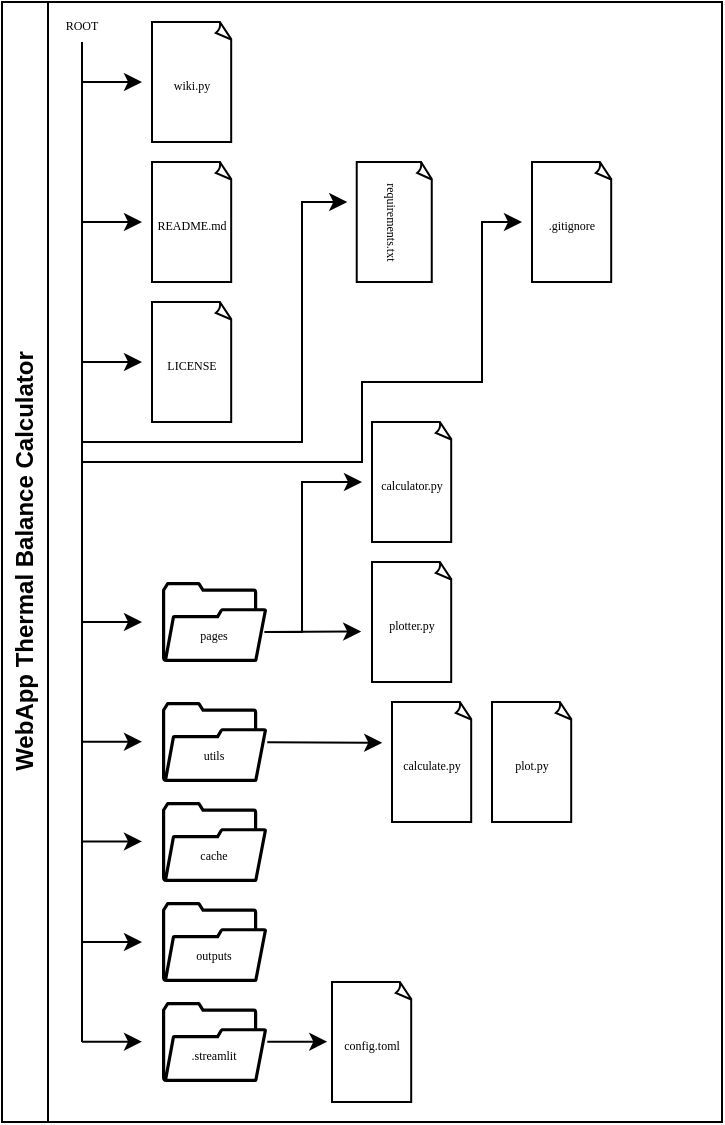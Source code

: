 <mxfile version="24.4.13" type="device">
  <diagram name="Página-1" id="Qb642ozDmnON7rJvFrYf">
    <mxGraphModel dx="1195" dy="703" grid="1" gridSize="10" guides="1" tooltips="1" connect="1" arrows="1" fold="1" page="1" pageScale="1" pageWidth="827" pageHeight="1169" math="0" shadow="0">
      <root>
        <mxCell id="0" />
        <mxCell id="1" parent="0" />
        <mxCell id="xxuuu4TymQ9kky1sApBv-1" value="WebApp Thermal Balance Calculator" style="swimlane;horizontal=0;whiteSpace=wrap;html=1;" parent="1" vertex="1">
          <mxGeometry width="360" height="560" as="geometry" />
        </mxCell>
        <mxCell id="xxuuu4TymQ9kky1sApBv-12" value="" style="endArrow=none;html=1;rounded=0;shadow=0;comic=0;strokeColor=default;align=center;verticalAlign=middle;fontFamily=Helvetica;fontSize=11;fontColor=default;labelBackgroundColor=default;flowAnimation=0;" parent="xxuuu4TymQ9kky1sApBv-1" edge="1">
          <mxGeometry width="50" height="50" relative="1" as="geometry">
            <mxPoint x="40" y="520" as="sourcePoint" />
            <mxPoint x="40" y="20" as="targetPoint" />
          </mxGeometry>
        </mxCell>
        <mxCell id="xxuuu4TymQ9kky1sApBv-4" value="" style="group" parent="xxuuu4TymQ9kky1sApBv-1" vertex="1" connectable="0">
          <mxGeometry x="70" y="80" width="50" height="60" as="geometry" />
        </mxCell>
        <mxCell id="xxuuu4TymQ9kky1sApBv-2" value="" style="whiteSpace=wrap;html=1;shape=mxgraph.basic.document" parent="xxuuu4TymQ9kky1sApBv-4" vertex="1">
          <mxGeometry x="5" width="40" height="60" as="geometry" />
        </mxCell>
        <mxCell id="xxuuu4TymQ9kky1sApBv-3" value="&lt;font style=&quot;font-size: 6px;&quot; face=&quot;Verdana&quot;&gt;README.md&lt;/font&gt;" style="text;strokeColor=none;align=center;fillColor=none;html=1;verticalAlign=middle;whiteSpace=wrap;rounded=0;" parent="xxuuu4TymQ9kky1sApBv-4" vertex="1">
          <mxGeometry y="15" width="50" height="30" as="geometry" />
        </mxCell>
        <mxCell id="xxuuu4TymQ9kky1sApBv-5" value="" style="group" parent="xxuuu4TymQ9kky1sApBv-1" vertex="1" connectable="0">
          <mxGeometry x="70" y="150" width="50" height="60" as="geometry" />
        </mxCell>
        <mxCell id="xxuuu4TymQ9kky1sApBv-6" value="" style="whiteSpace=wrap;html=1;shape=mxgraph.basic.document" parent="xxuuu4TymQ9kky1sApBv-5" vertex="1">
          <mxGeometry x="5" width="40" height="60" as="geometry" />
        </mxCell>
        <mxCell id="xxuuu4TymQ9kky1sApBv-7" value="&lt;font style=&quot;font-size: 6px;&quot; face=&quot;Verdana&quot;&gt;LICENSE&lt;/font&gt;" style="text;strokeColor=none;align=center;fillColor=none;html=1;verticalAlign=middle;whiteSpace=wrap;rounded=0;" parent="xxuuu4TymQ9kky1sApBv-5" vertex="1">
          <mxGeometry y="15" width="50" height="30" as="geometry" />
        </mxCell>
        <mxCell id="xxuuu4TymQ9kky1sApBv-13" value="" style="endArrow=classic;html=1;rounded=0;shadow=0;comic=0;strokeColor=default;align=center;verticalAlign=middle;fontFamily=Helvetica;fontSize=11;fontColor=default;labelBackgroundColor=default;flowAnimation=0;entryX=0;entryY=0.5;entryDx=0;entryDy=0;" parent="xxuuu4TymQ9kky1sApBv-1" target="xxuuu4TymQ9kky1sApBv-3" edge="1">
          <mxGeometry width="50" height="50" relative="1" as="geometry">
            <mxPoint x="40" y="110" as="sourcePoint" />
            <mxPoint x="190" y="90" as="targetPoint" />
          </mxGeometry>
        </mxCell>
        <mxCell id="xxuuu4TymQ9kky1sApBv-14" value="" style="endArrow=classic;html=1;rounded=0;shadow=0;comic=0;strokeColor=default;align=center;verticalAlign=middle;fontFamily=Helvetica;fontSize=11;fontColor=default;labelBackgroundColor=default;flowAnimation=0;" parent="xxuuu4TymQ9kky1sApBv-1" target="xxuuu4TymQ9kky1sApBv-7" edge="1">
          <mxGeometry width="50" height="50" relative="1" as="geometry">
            <mxPoint x="40" y="180" as="sourcePoint" />
            <mxPoint x="210" y="140" as="targetPoint" />
          </mxGeometry>
        </mxCell>
        <mxCell id="xxuuu4TymQ9kky1sApBv-19" value="" style="group" parent="xxuuu4TymQ9kky1sApBv-1" vertex="1" connectable="0">
          <mxGeometry x="80" y="290" width="52.63" height="40" as="geometry" />
        </mxCell>
        <mxCell id="xxuuu4TymQ9kky1sApBv-17" value="" style="sketch=0;pointerEvents=1;shadow=0;dashed=0;html=1;strokeColor=none;fillColor=#000000;aspect=fixed;labelPosition=center;verticalLabelPosition=bottom;verticalAlign=top;align=center;outlineConnect=0;shape=mxgraph.vvd.folder;fontFamily=Helvetica;fontSize=11;fontColor=default;labelBackgroundColor=default;" parent="xxuuu4TymQ9kky1sApBv-19" vertex="1">
          <mxGeometry width="52.63" height="40" as="geometry" />
        </mxCell>
        <mxCell id="xxuuu4TymQ9kky1sApBv-18" value="&lt;font style=&quot;font-size: 6px;&quot; face=&quot;Verdana&quot;&gt;pages&lt;/font&gt;" style="text;strokeColor=none;align=center;fillColor=none;html=1;verticalAlign=middle;whiteSpace=wrap;rounded=0;" parent="xxuuu4TymQ9kky1sApBv-19" vertex="1">
          <mxGeometry x="1.31" y="10" width="50" height="30" as="geometry" />
        </mxCell>
        <mxCell id="xxuuu4TymQ9kky1sApBv-20" value="" style="endArrow=classic;html=1;rounded=0;shadow=0;comic=0;strokeColor=default;align=center;verticalAlign=middle;fontFamily=Helvetica;fontSize=11;fontColor=default;labelBackgroundColor=default;flowAnimation=0;" parent="xxuuu4TymQ9kky1sApBv-1" edge="1">
          <mxGeometry width="50" height="50" relative="1" as="geometry">
            <mxPoint x="40" y="310" as="sourcePoint" />
            <mxPoint x="70" y="310" as="targetPoint" />
          </mxGeometry>
        </mxCell>
        <mxCell id="xxuuu4TymQ9kky1sApBv-30" value="" style="group" parent="xxuuu4TymQ9kky1sApBv-1" vertex="1" connectable="0">
          <mxGeometry x="70" y="10" width="50" height="60" as="geometry" />
        </mxCell>
        <mxCell id="xxuuu4TymQ9kky1sApBv-31" value="" style="whiteSpace=wrap;html=1;shape=mxgraph.basic.document" parent="xxuuu4TymQ9kky1sApBv-30" vertex="1">
          <mxGeometry x="5" width="40" height="60" as="geometry" />
        </mxCell>
        <mxCell id="xxuuu4TymQ9kky1sApBv-32" value="&lt;font style=&quot;font-size: 6px;&quot; face=&quot;Verdana&quot;&gt;wiki.py&lt;/font&gt;" style="text;strokeColor=none;align=center;fillColor=none;html=1;verticalAlign=middle;whiteSpace=wrap;rounded=0;" parent="xxuuu4TymQ9kky1sApBv-30" vertex="1">
          <mxGeometry y="15" width="50" height="30" as="geometry" />
        </mxCell>
        <mxCell id="xxuuu4TymQ9kky1sApBv-36" value="" style="group" parent="xxuuu4TymQ9kky1sApBv-1" vertex="1" connectable="0">
          <mxGeometry x="180" y="210" width="50" height="60" as="geometry" />
        </mxCell>
        <mxCell id="xxuuu4TymQ9kky1sApBv-37" value="" style="whiteSpace=wrap;html=1;shape=mxgraph.basic.document" parent="xxuuu4TymQ9kky1sApBv-36" vertex="1">
          <mxGeometry x="5" width="40" height="60" as="geometry" />
        </mxCell>
        <mxCell id="xxuuu4TymQ9kky1sApBv-38" value="&lt;font face=&quot;Verdana&quot;&gt;&lt;span style=&quot;font-size: 6px;&quot;&gt;calculator.py&lt;/span&gt;&lt;/font&gt;" style="text;strokeColor=none;align=center;fillColor=none;html=1;verticalAlign=middle;whiteSpace=wrap;rounded=0;" parent="xxuuu4TymQ9kky1sApBv-36" vertex="1">
          <mxGeometry y="15" width="50" height="30" as="geometry" />
        </mxCell>
        <mxCell id="xxuuu4TymQ9kky1sApBv-39" value="" style="group" parent="xxuuu4TymQ9kky1sApBv-1" vertex="1" connectable="0">
          <mxGeometry x="180" y="280" width="50" height="60" as="geometry" />
        </mxCell>
        <mxCell id="xxuuu4TymQ9kky1sApBv-40" value="" style="whiteSpace=wrap;html=1;shape=mxgraph.basic.document" parent="xxuuu4TymQ9kky1sApBv-39" vertex="1">
          <mxGeometry x="5" width="40" height="60" as="geometry" />
        </mxCell>
        <mxCell id="xxuuu4TymQ9kky1sApBv-41" value="&lt;font face=&quot;Verdana&quot;&gt;&lt;span style=&quot;font-size: 6px;&quot;&gt;plotter.py&lt;/span&gt;&lt;/font&gt;" style="text;strokeColor=none;align=center;fillColor=none;html=1;verticalAlign=middle;whiteSpace=wrap;rounded=0;" parent="xxuuu4TymQ9kky1sApBv-39" vertex="1">
          <mxGeometry y="15" width="50" height="30" as="geometry" />
        </mxCell>
        <mxCell id="xxuuu4TymQ9kky1sApBv-42" style="edgeStyle=none;rounded=0;comic=0;orthogonalLoop=1;jettySize=auto;html=1;exitX=1;exitY=0.5;exitDx=0;exitDy=0;entryX=-0.008;entryY=0.658;entryDx=0;entryDy=0;shadow=0;strokeColor=default;align=center;verticalAlign=middle;fontFamily=Helvetica;fontSize=11;fontColor=default;labelBackgroundColor=default;startFill=0;endArrow=classic;endFill=1;flowAnimation=0;entryPerimeter=0;" parent="xxuuu4TymQ9kky1sApBv-1" source="xxuuu4TymQ9kky1sApBv-18" target="xxuuu4TymQ9kky1sApBv-41" edge="1">
          <mxGeometry relative="1" as="geometry">
            <mxPoint x="241.31" y="315" as="sourcePoint" />
            <mxPoint x="270" y="320.1" as="targetPoint" />
          </mxGeometry>
        </mxCell>
        <mxCell id="xxuuu4TymQ9kky1sApBv-46" value="" style="group" parent="xxuuu4TymQ9kky1sApBv-1" vertex="1" connectable="0">
          <mxGeometry x="80" y="350" width="52.63" height="40" as="geometry" />
        </mxCell>
        <mxCell id="xxuuu4TymQ9kky1sApBv-47" value="" style="sketch=0;pointerEvents=1;shadow=0;dashed=0;html=1;strokeColor=none;fillColor=#000000;aspect=fixed;labelPosition=center;verticalLabelPosition=bottom;verticalAlign=top;align=center;outlineConnect=0;shape=mxgraph.vvd.folder;fontFamily=Helvetica;fontSize=11;fontColor=default;labelBackgroundColor=default;" parent="xxuuu4TymQ9kky1sApBv-46" vertex="1">
          <mxGeometry width="52.63" height="40" as="geometry" />
        </mxCell>
        <mxCell id="xxuuu4TymQ9kky1sApBv-48" value="&lt;font style=&quot;font-size: 6px;&quot; face=&quot;Verdana&quot;&gt;utils&lt;/font&gt;" style="text;strokeColor=none;align=center;fillColor=none;html=1;verticalAlign=middle;whiteSpace=wrap;rounded=0;" parent="xxuuu4TymQ9kky1sApBv-46" vertex="1">
          <mxGeometry x="1.31" y="10" width="50" height="30" as="geometry" />
        </mxCell>
        <mxCell id="xxuuu4TymQ9kky1sApBv-49" value="" style="endArrow=classic;html=1;rounded=0;shadow=0;comic=0;strokeColor=default;align=center;verticalAlign=middle;fontFamily=Helvetica;fontSize=11;fontColor=default;labelBackgroundColor=default;flowAnimation=0;" parent="xxuuu4TymQ9kky1sApBv-1" edge="1">
          <mxGeometry width="50" height="50" relative="1" as="geometry">
            <mxPoint x="40" y="369.86" as="sourcePoint" />
            <mxPoint x="70" y="369.86" as="targetPoint" />
          </mxGeometry>
        </mxCell>
        <mxCell id="xxuuu4TymQ9kky1sApBv-50" value="" style="group" parent="xxuuu4TymQ9kky1sApBv-1" vertex="1" connectable="0">
          <mxGeometry x="190" y="350" width="50" height="60" as="geometry" />
        </mxCell>
        <mxCell id="xxuuu4TymQ9kky1sApBv-51" value="" style="whiteSpace=wrap;html=1;shape=mxgraph.basic.document" parent="xxuuu4TymQ9kky1sApBv-50" vertex="1">
          <mxGeometry x="5" width="40" height="60" as="geometry" />
        </mxCell>
        <mxCell id="xxuuu4TymQ9kky1sApBv-52" value="&lt;font face=&quot;Verdana&quot;&gt;&lt;span style=&quot;font-size: 6px;&quot;&gt;calculate.py&lt;/span&gt;&lt;/font&gt;" style="text;strokeColor=none;align=center;fillColor=none;html=1;verticalAlign=middle;whiteSpace=wrap;rounded=0;" parent="xxuuu4TymQ9kky1sApBv-50" vertex="1">
          <mxGeometry y="15" width="50" height="30" as="geometry" />
        </mxCell>
        <mxCell id="xxuuu4TymQ9kky1sApBv-53" value="" style="group" parent="xxuuu4TymQ9kky1sApBv-1" vertex="1" connectable="0">
          <mxGeometry x="240" y="350" width="50" height="60" as="geometry" />
        </mxCell>
        <mxCell id="xxuuu4TymQ9kky1sApBv-54" value="" style="whiteSpace=wrap;html=1;shape=mxgraph.basic.document" parent="xxuuu4TymQ9kky1sApBv-53" vertex="1">
          <mxGeometry x="5" width="40" height="60" as="geometry" />
        </mxCell>
        <mxCell id="xxuuu4TymQ9kky1sApBv-55" value="&lt;font face=&quot;Verdana&quot;&gt;&lt;span style=&quot;font-size: 6px;&quot;&gt;plot.py&lt;/span&gt;&lt;/font&gt;" style="text;strokeColor=none;align=center;fillColor=none;html=1;verticalAlign=middle;whiteSpace=wrap;rounded=0;" parent="xxuuu4TymQ9kky1sApBv-53" vertex="1">
          <mxGeometry y="15" width="50" height="30" as="geometry" />
        </mxCell>
        <mxCell id="xxuuu4TymQ9kky1sApBv-59" style="edgeStyle=none;rounded=0;comic=0;orthogonalLoop=1;jettySize=auto;html=1;entryX=0.002;entryY=0.179;entryDx=0;entryDy=0;shadow=0;strokeColor=default;align=center;verticalAlign=middle;fontFamily=Helvetica;fontSize=11;fontColor=default;labelBackgroundColor=default;startFill=0;endArrow=classic;endFill=1;flowAnimation=0;entryPerimeter=0;" parent="xxuuu4TymQ9kky1sApBv-1" source="xxuuu4TymQ9kky1sApBv-47" target="xxuuu4TymQ9kky1sApBv-52" edge="1">
          <mxGeometry relative="1" as="geometry">
            <mxPoint x="140" y="380" as="sourcePoint" />
            <mxPoint x="190" y="379.75" as="targetPoint" />
          </mxGeometry>
        </mxCell>
        <mxCell id="xxuuu4TymQ9kky1sApBv-60" value="" style="group" parent="xxuuu4TymQ9kky1sApBv-1" vertex="1" connectable="0">
          <mxGeometry x="80" y="400" width="52.63" height="40" as="geometry" />
        </mxCell>
        <mxCell id="xxuuu4TymQ9kky1sApBv-61" value="" style="sketch=0;pointerEvents=1;shadow=0;dashed=0;html=1;strokeColor=none;fillColor=#000000;aspect=fixed;labelPosition=center;verticalLabelPosition=bottom;verticalAlign=top;align=center;outlineConnect=0;shape=mxgraph.vvd.folder;fontFamily=Helvetica;fontSize=11;fontColor=default;labelBackgroundColor=default;" parent="xxuuu4TymQ9kky1sApBv-60" vertex="1">
          <mxGeometry width="52.63" height="40" as="geometry" />
        </mxCell>
        <mxCell id="xxuuu4TymQ9kky1sApBv-62" value="&lt;font style=&quot;font-size: 6px;&quot; face=&quot;Verdana&quot;&gt;cache&lt;/font&gt;" style="text;strokeColor=none;align=center;fillColor=none;html=1;verticalAlign=middle;whiteSpace=wrap;rounded=0;" parent="xxuuu4TymQ9kky1sApBv-60" vertex="1">
          <mxGeometry x="1.31" y="10" width="50" height="30" as="geometry" />
        </mxCell>
        <mxCell id="xxuuu4TymQ9kky1sApBv-63" value="" style="endArrow=classic;html=1;rounded=0;shadow=0;comic=0;strokeColor=default;align=center;verticalAlign=middle;fontFamily=Helvetica;fontSize=11;fontColor=default;labelBackgroundColor=default;flowAnimation=0;" parent="xxuuu4TymQ9kky1sApBv-1" edge="1">
          <mxGeometry width="50" height="50" relative="1" as="geometry">
            <mxPoint x="40" y="419.71" as="sourcePoint" />
            <mxPoint x="70" y="419.71" as="targetPoint" />
          </mxGeometry>
        </mxCell>
        <mxCell id="xxuuu4TymQ9kky1sApBv-64" value="" style="group" parent="xxuuu4TymQ9kky1sApBv-1" vertex="1" connectable="0">
          <mxGeometry x="80" y="450" width="52.63" height="40" as="geometry" />
        </mxCell>
        <mxCell id="xxuuu4TymQ9kky1sApBv-65" value="" style="sketch=0;pointerEvents=1;shadow=0;dashed=0;html=1;strokeColor=none;fillColor=#000000;aspect=fixed;labelPosition=center;verticalLabelPosition=bottom;verticalAlign=top;align=center;outlineConnect=0;shape=mxgraph.vvd.folder;fontFamily=Helvetica;fontSize=11;fontColor=default;labelBackgroundColor=default;" parent="xxuuu4TymQ9kky1sApBv-64" vertex="1">
          <mxGeometry width="52.63" height="40" as="geometry" />
        </mxCell>
        <mxCell id="xxuuu4TymQ9kky1sApBv-66" value="&lt;font style=&quot;font-size: 6px;&quot; face=&quot;Verdana&quot;&gt;outputs&lt;/font&gt;" style="text;strokeColor=none;align=center;fillColor=none;html=1;verticalAlign=middle;whiteSpace=wrap;rounded=0;" parent="xxuuu4TymQ9kky1sApBv-64" vertex="1">
          <mxGeometry x="1.31" y="10" width="50" height="30" as="geometry" />
        </mxCell>
        <mxCell id="xxuuu4TymQ9kky1sApBv-67" value="" style="endArrow=classic;html=1;rounded=0;shadow=0;comic=0;strokeColor=default;align=center;verticalAlign=middle;fontFamily=Helvetica;fontSize=11;fontColor=default;labelBackgroundColor=default;flowAnimation=0;" parent="xxuuu4TymQ9kky1sApBv-1" edge="1">
          <mxGeometry width="50" height="50" relative="1" as="geometry">
            <mxPoint x="40" y="470" as="sourcePoint" />
            <mxPoint x="70" y="470" as="targetPoint" />
          </mxGeometry>
        </mxCell>
        <mxCell id="xxuuu4TymQ9kky1sApBv-35" value="" style="endArrow=classic;html=1;rounded=0;shadow=0;comic=0;strokeColor=default;align=center;verticalAlign=middle;fontFamily=Helvetica;fontSize=11;fontColor=default;labelBackgroundColor=default;flowAnimation=0;entryX=0;entryY=0.5;entryDx=0;entryDy=0;" parent="xxuuu4TymQ9kky1sApBv-1" target="xxuuu4TymQ9kky1sApBv-32" edge="1">
          <mxGeometry width="50" height="50" relative="1" as="geometry">
            <mxPoint x="40" y="40" as="sourcePoint" />
            <mxPoint x="420" y="180" as="targetPoint" />
          </mxGeometry>
        </mxCell>
        <mxCell id="sFDSCZvEySNInuv0YJNE-9" value="" style="group" parent="xxuuu4TymQ9kky1sApBv-1" vertex="1" connectable="0">
          <mxGeometry x="80" y="500" width="52.63" height="40" as="geometry" />
        </mxCell>
        <mxCell id="sFDSCZvEySNInuv0YJNE-10" value="" style="sketch=0;pointerEvents=1;shadow=0;dashed=0;html=1;strokeColor=none;fillColor=#000000;aspect=fixed;labelPosition=center;verticalLabelPosition=bottom;verticalAlign=top;align=center;outlineConnect=0;shape=mxgraph.vvd.folder;fontFamily=Helvetica;fontSize=11;fontColor=default;labelBackgroundColor=default;" parent="sFDSCZvEySNInuv0YJNE-9" vertex="1">
          <mxGeometry width="52.63" height="40" as="geometry" />
        </mxCell>
        <mxCell id="sFDSCZvEySNInuv0YJNE-11" value="&lt;font style=&quot;font-size: 6px;&quot; face=&quot;Verdana&quot;&gt;.streamlit&lt;/font&gt;" style="text;strokeColor=none;align=center;fillColor=none;html=1;verticalAlign=middle;whiteSpace=wrap;rounded=0;" parent="sFDSCZvEySNInuv0YJNE-9" vertex="1">
          <mxGeometry x="1.31" y="10" width="50" height="30" as="geometry" />
        </mxCell>
        <mxCell id="sFDSCZvEySNInuv0YJNE-12" value="" style="endArrow=classic;html=1;rounded=0;shadow=0;comic=0;strokeColor=default;align=center;verticalAlign=middle;fontFamily=Helvetica;fontSize=11;fontColor=default;labelBackgroundColor=default;flowAnimation=0;" parent="xxuuu4TymQ9kky1sApBv-1" edge="1">
          <mxGeometry width="50" height="50" relative="1" as="geometry">
            <mxPoint x="40" y="519.83" as="sourcePoint" />
            <mxPoint x="70" y="519.83" as="targetPoint" />
          </mxGeometry>
        </mxCell>
        <mxCell id="sFDSCZvEySNInuv0YJNE-13" value="" style="group" parent="xxuuu4TymQ9kky1sApBv-1" vertex="1" connectable="0">
          <mxGeometry x="160" y="490" width="50" height="60" as="geometry" />
        </mxCell>
        <mxCell id="sFDSCZvEySNInuv0YJNE-14" value="" style="whiteSpace=wrap;html=1;shape=mxgraph.basic.document" parent="sFDSCZvEySNInuv0YJNE-13" vertex="1">
          <mxGeometry x="5" width="40" height="60" as="geometry" />
        </mxCell>
        <mxCell id="sFDSCZvEySNInuv0YJNE-15" value="&lt;font face=&quot;Verdana&quot;&gt;&lt;span style=&quot;font-size: 6px;&quot;&gt;config.toml&lt;/span&gt;&lt;/font&gt;" style="text;strokeColor=none;align=center;fillColor=none;html=1;verticalAlign=middle;whiteSpace=wrap;rounded=0;" parent="sFDSCZvEySNInuv0YJNE-13" vertex="1">
          <mxGeometry y="15" width="50" height="30" as="geometry" />
        </mxCell>
        <mxCell id="sFDSCZvEySNInuv0YJNE-17" value="" style="endArrow=classic;html=1;rounded=0;shadow=0;comic=0;strokeColor=default;align=center;verticalAlign=middle;fontFamily=Helvetica;fontSize=11;fontColor=default;labelBackgroundColor=default;flowAnimation=0;" parent="xxuuu4TymQ9kky1sApBv-1" edge="1">
          <mxGeometry width="50" height="50" relative="1" as="geometry">
            <mxPoint x="132.63" y="519.83" as="sourcePoint" />
            <mxPoint x="162.63" y="519.83" as="targetPoint" />
          </mxGeometry>
        </mxCell>
        <mxCell id="sFDSCZvEySNInuv0YJNE-4" value="" style="endArrow=classic;html=1;rounded=0;shadow=0;comic=0;strokeColor=default;align=center;verticalAlign=middle;fontFamily=Helvetica;fontSize=11;fontColor=default;labelBackgroundColor=default;flowAnimation=0;entryX=0;entryY=0.5;entryDx=0;entryDy=0;" parent="xxuuu4TymQ9kky1sApBv-1" edge="1">
          <mxGeometry width="50" height="50" relative="1" as="geometry">
            <mxPoint x="40" y="220.0" as="sourcePoint" />
            <mxPoint x="172.63" y="100" as="targetPoint" />
            <Array as="points">
              <mxPoint x="100" y="220" />
              <mxPoint x="150" y="220" />
              <mxPoint x="150" y="100" />
            </Array>
          </mxGeometry>
        </mxCell>
        <mxCell id="sFDSCZvEySNInuv0YJNE-5" value="" style="group" parent="xxuuu4TymQ9kky1sApBv-1" vertex="1" connectable="0">
          <mxGeometry x="172.63" y="80" width="47.37" height="60" as="geometry" />
        </mxCell>
        <mxCell id="sFDSCZvEySNInuv0YJNE-6" value="" style="whiteSpace=wrap;html=1;shape=mxgraph.basic.document" parent="sFDSCZvEySNInuv0YJNE-5" vertex="1">
          <mxGeometry x="4.737" width="37.896" height="60" as="geometry" />
        </mxCell>
        <mxCell id="sFDSCZvEySNInuv0YJNE-7" value="&lt;font style=&quot;font-size: 6px;&quot; face=&quot;Verdana&quot;&gt;requirements.txt&lt;/font&gt;" style="text;strokeColor=none;align=center;fillColor=none;html=1;verticalAlign=middle;whiteSpace=wrap;rounded=0;rotation=90;" parent="sFDSCZvEySNInuv0YJNE-5" vertex="1">
          <mxGeometry y="15" width="47.37" height="30" as="geometry" />
        </mxCell>
        <mxCell id="sFDSCZvEySNInuv0YJNE-20" value="" style="endArrow=classic;html=1;rounded=0;shadow=0;comic=0;strokeColor=default;align=center;verticalAlign=middle;fontFamily=Helvetica;fontSize=11;fontColor=default;labelBackgroundColor=default;flowAnimation=0;entryX=0;entryY=0.5;entryDx=0;entryDy=0;" parent="xxuuu4TymQ9kky1sApBv-1" target="sFDSCZvEySNInuv0YJNE-23" edge="1">
          <mxGeometry width="50" height="50" relative="1" as="geometry">
            <mxPoint x="40" y="230" as="sourcePoint" />
            <mxPoint x="70" y="230" as="targetPoint" />
            <Array as="points">
              <mxPoint x="180" y="230" />
              <mxPoint x="180" y="190" />
              <mxPoint x="240" y="190" />
              <mxPoint x="240" y="110" />
            </Array>
          </mxGeometry>
        </mxCell>
        <mxCell id="sFDSCZvEySNInuv0YJNE-21" value="" style="group" parent="xxuuu4TymQ9kky1sApBv-1" vertex="1" connectable="0">
          <mxGeometry x="260" y="80" width="50" height="60" as="geometry" />
        </mxCell>
        <mxCell id="sFDSCZvEySNInuv0YJNE-22" value="" style="whiteSpace=wrap;html=1;shape=mxgraph.basic.document" parent="sFDSCZvEySNInuv0YJNE-21" vertex="1">
          <mxGeometry x="5" width="40" height="60" as="geometry" />
        </mxCell>
        <mxCell id="sFDSCZvEySNInuv0YJNE-23" value="&lt;font style=&quot;font-size: 6px;&quot; face=&quot;Verdana&quot;&gt;.gitignore&lt;/font&gt;" style="text;strokeColor=none;align=center;fillColor=none;html=1;verticalAlign=middle;whiteSpace=wrap;rounded=0;" parent="sFDSCZvEySNInuv0YJNE-21" vertex="1">
          <mxGeometry y="15" width="50" height="30" as="geometry" />
        </mxCell>
        <mxCell id="2_2quac-IJank7mgXF4T-1" value="&lt;font style=&quot;font-size: 6px;&quot; face=&quot;Verdana&quot;&gt;ROOT&lt;/font&gt;" style="text;strokeColor=none;align=center;fillColor=none;html=1;verticalAlign=middle;whiteSpace=wrap;rounded=0;" parent="xxuuu4TymQ9kky1sApBv-1" vertex="1">
          <mxGeometry x="20" width="40" height="20" as="geometry" />
        </mxCell>
        <mxCell id="LR1-6c47vs79iucjzWaj-1" value="" style="endArrow=classic;html=1;rounded=0;exitX=1;exitY=0.5;exitDx=0;exitDy=0;entryX=0;entryY=0.5;entryDx=0;entryDy=0;" parent="xxuuu4TymQ9kky1sApBv-1" source="xxuuu4TymQ9kky1sApBv-18" target="xxuuu4TymQ9kky1sApBv-38" edge="1">
          <mxGeometry width="50" height="50" relative="1" as="geometry">
            <mxPoint x="140" y="290" as="sourcePoint" />
            <mxPoint x="190" y="240" as="targetPoint" />
            <Array as="points">
              <mxPoint x="150" y="315" />
              <mxPoint x="150" y="240" />
            </Array>
          </mxGeometry>
        </mxCell>
      </root>
    </mxGraphModel>
  </diagram>
</mxfile>
